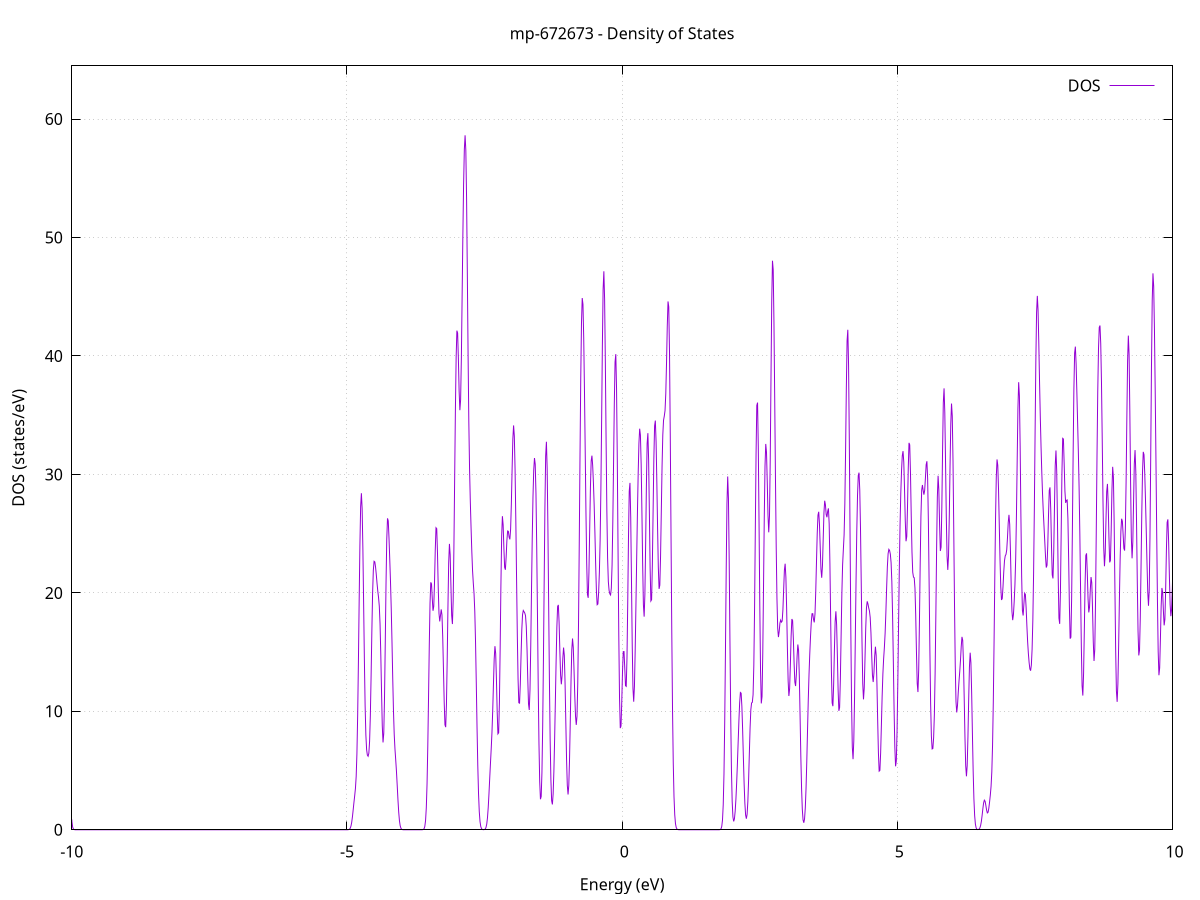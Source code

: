 set title 'mp-672673 - Density of States'
set xlabel 'Energy (eV)'
set ylabel 'DOS (states/eV)'
set grid
set xrange [-10:10]
set yrange [0:64.493]
set xzeroaxis lt -1
set terminal png size 800,600
set output 'mp-672673_dos_gnuplot.png'
plot '-' using 1:2 with lines title 'DOS'
-15.135400 0.000000
-15.121800 0.000000
-15.108200 0.000000
-15.094700 0.000000
-15.081100 0.000000
-15.067600 0.000000
-15.054000 0.000000
-15.040500 0.000000
-15.026900 0.000000
-15.013400 0.000000
-14.999800 0.000000
-14.986200 0.000000
-14.972700 0.000000
-14.959100 0.000000
-14.945600 0.000000
-14.932000 0.000000
-14.918500 0.000000
-14.904900 0.000000
-14.891300 0.000000
-14.877800 0.000000
-14.864200 0.000000
-14.850700 0.000000
-14.837100 0.000000
-14.823600 0.000000
-14.810000 0.000000
-14.796500 0.000000
-14.782900 0.000000
-14.769300 0.000000
-14.755800 0.000000
-14.742200 0.000000
-14.728700 0.000000
-14.715100 0.000000
-14.701600 0.000000
-14.688000 0.000000
-14.674500 0.000000
-14.660900 0.000000
-14.647300 0.000000
-14.633800 0.000000
-14.620200 0.000000
-14.606700 0.000000
-14.593100 0.000000
-14.579600 0.000000
-14.566000 0.000000
-14.552500 0.000000
-14.538900 0.000000
-14.525300 0.000000
-14.511800 0.000000
-14.498200 0.000000
-14.484700 0.000000
-14.471100 0.000000
-14.457600 0.000000
-14.444000 0.000000
-14.430400 0.000000
-14.416900 0.000000
-14.403300 0.000000
-14.389800 0.000000
-14.376200 0.000000
-14.362700 0.000000
-14.349100 0.000000
-14.335600 0.000000
-14.322000 0.000000
-14.308400 0.000000
-14.294900 0.000000
-14.281300 0.000000
-14.267800 0.000000
-14.254200 0.000000
-14.240700 0.000000
-14.227100 0.000000
-14.213600 0.000000
-14.200000 0.000000
-14.186400 0.000000
-14.172900 0.000000
-14.159300 0.000000
-14.145800 0.000000
-14.132200 0.000000
-14.118700 0.000000
-14.105100 0.000000
-14.091500 0.000000
-14.078000 0.000000
-14.064400 0.000200
-14.050900 0.001300
-14.037300 0.007000
-14.023800 0.031900
-14.010200 0.126300
-13.996700 0.435800
-13.983100 1.312400
-13.969500 3.454000
-13.956000 7.958600
-13.942400 16.098600
-13.928900 28.695500
-13.915300 45.319300
-13.901800 63.904900
-13.888200 81.277900
-13.874700 94.356900
-13.861100 101.138100
-13.847500 100.847900
-13.834000 93.614100
-13.820400 80.401500
-13.806900 63.284200
-13.793300 45.409100
-13.779800 30.328000
-13.766200 21.213400
-13.752600 20.576000
-13.739100 30.232400
-13.725500 50.592300
-13.712000 78.999500
-13.698400 108.545100
-13.684900 129.538700
-13.671300 134.033100
-13.657800 120.643400
-13.644200 95.878200
-13.630600 70.968500
-13.617100 56.879100
-13.603500 60.878800
-13.590000 85.640100
-13.576400 129.605500
-13.562900 187.327100
-13.549300 249.621800
-13.535800 304.189300
-13.522200 337.630300
-13.508600 339.448200
-13.495100 306.942300
-13.481500 247.776100
-13.468000 177.357900
-13.454400 111.947200
-13.440900 62.039400
-13.427300 30.088400
-13.413700 12.739600
-13.400200 4.700600
-13.386600 1.509400
-13.373100 0.421400
-13.359500 0.102200
-13.346000 0.021500
-13.332400 0.003900
-13.318900 0.000600
-13.305300 0.000100
-13.291700 0.000000
-13.278200 0.000000
-13.264600 0.000000
-13.251100 0.000000
-13.237500 0.000000
-13.224000 0.000000
-13.210400 0.000000
-13.196900 0.000000
-13.183300 0.000000
-13.169700 0.000000
-13.156200 0.000000
-13.142600 0.000000
-13.129100 0.000000
-13.115500 0.000000
-13.102000 0.000000
-13.088400 0.000000
-13.074900 0.000000
-13.061300 0.000000
-13.047700 0.000200
-13.034200 0.001000
-13.020600 0.005000
-13.007100 0.022600
-12.993500 0.087800
-12.980000 0.297300
-12.966400 0.878700
-12.952800 2.274700
-12.939300 5.182600
-12.925700 10.458100
-12.912200 18.839400
-12.898600 30.586600
-12.885100 45.241300
-12.871500 61.666900
-12.858000 78.353500
-12.844400 93.887300
-12.830800 107.599600
-12.817300 120.485300
-12.803700 136.081300
-12.790200 160.218300
-12.776600 198.481400
-12.763100 251.895900
-12.749500 313.805900
-12.736000 371.222900
-12.722400 410.667600
-12.708800 424.453700
-12.695300 412.805500
-12.681700 381.015800
-12.668200 335.112100
-12.654600 279.909600
-12.641100 219.978000
-12.627500 161.024200
-12.613900 109.501700
-12.600400 70.693200
-12.586800 46.953100
-12.573300 37.193800
-12.559700 37.536400
-12.546200 42.662100
-12.532600 47.550700
-12.519100 49.120200
-12.505500 46.919900
-12.491900 42.360300
-12.478400 37.077600
-12.464800 31.768100
-12.451300 26.261700
-12.437700 20.357700
-12.424200 14.397500
-12.410600 9.112700
-12.397100 5.104000
-12.383500 2.515000
-12.369900 1.087100
-12.356400 0.411800
-12.342800 0.136600
-12.329300 0.039700
-12.315700 0.010100
-12.302200 0.002200
-12.288600 0.000400
-12.275000 0.000100
-12.261500 0.000000
-12.247900 0.000000
-12.234400 0.000000
-12.220800 0.000000
-12.207300 0.000000
-12.193700 0.000000
-12.180200 0.000000
-12.166600 0.000000
-12.153000 0.000000
-12.139500 0.000000
-12.125900 0.000000
-12.112400 0.000000
-12.098800 0.000000
-12.085300 0.000000
-12.071700 0.000000
-12.058200 0.000000
-12.044600 0.000000
-12.031000 0.000000
-12.017500 0.000000
-12.003900 0.000000
-11.990400 0.000000
-11.976800 0.000000
-11.963300 0.000000
-11.949700 0.000000
-11.936100 0.000000
-11.922600 0.000000
-11.909000 0.000000
-11.895500 0.000000
-11.881900 0.000000
-11.868400 0.000000
-11.854800 0.000000
-11.841300 0.000000
-11.827700 0.000000
-11.814100 0.000000
-11.800600 0.000000
-11.787000 0.000000
-11.773500 0.000000
-11.759900 0.000000
-11.746400 0.000000
-11.732800 0.000000
-11.719300 0.000000
-11.705700 0.000000
-11.692100 0.000000
-11.678600 0.000000
-11.665000 0.000000
-11.651500 0.000000
-11.637900 0.000000
-11.624400 0.000000
-11.610800 0.000000
-11.597200 0.000000
-11.583700 0.000000
-11.570100 0.000000
-11.556600 0.000000
-11.543000 0.000000
-11.529500 0.000000
-11.515900 0.000000
-11.502400 0.000000
-11.488800 0.000000
-11.475200 0.000000
-11.461700 0.000000
-11.448100 0.000000
-11.434600 0.000000
-11.421000 0.000000
-11.407500 0.000000
-11.393900 0.000000
-11.380400 0.000000
-11.366800 0.000000
-11.353200 0.000000
-11.339700 0.000000
-11.326100 0.000000
-11.312600 0.000000
-11.299000 0.000000
-11.285500 0.000000
-11.271900 0.000000
-11.258400 0.000000
-11.244800 0.000000
-11.231200 0.000000
-11.217700 0.000000
-11.204100 0.000000
-11.190600 0.000000
-11.177000 0.000000
-11.163500 0.000000
-11.149900 0.000000
-11.136300 0.000000
-11.122800 0.000000
-11.109200 0.000000
-11.095700 0.000000
-11.082100 0.000000
-11.068600 0.000000
-11.055000 0.000000
-11.041500 0.000000
-11.027900 0.000000
-11.014300 0.000000
-11.000800 0.000000
-10.987200 0.000000
-10.973700 0.000000
-10.960100 0.000100
-10.946600 0.000400
-10.933000 0.001800
-10.919500 0.008100
-10.905900 0.031900
-10.892300 0.109600
-10.878800 0.332300
-10.865200 0.891500
-10.851700 2.125800
-10.838100 4.522700
-10.824600 8.614500
-10.811000 14.728600
-10.797400 22.646500
-10.783900 31.372000
-10.770300 39.278900
-10.756800 44.750400
-10.743200 47.020400
-10.729700 46.625700
-10.716100 45.071900
-10.702600 43.955600
-10.689000 44.213600
-10.675400 45.941600
-10.661900 48.662000
-10.648300 51.657200
-10.634800 54.132500
-10.621200 55.228500
-10.607700 54.053300
-10.594100 49.915800
-10.580600 42.750900
-10.567000 33.421800
-10.553400 23.534500
-10.539900 14.772800
-10.526300 8.202300
-10.512800 4.005400
-10.499200 1.713200
-10.485700 0.639800
-10.472100 0.208200
-10.458500 0.058900
-10.445000 0.014500
-10.431400 0.003200
-10.417900 0.001400
-10.404300 0.004200
-10.390800 0.018700
-10.377200 0.073600
-10.363700 0.252000
-10.350100 0.750800
-10.336500 1.949500
-10.323000 4.424500
-10.309400 8.811800
-10.295900 15.481600
-10.282300 24.164700
-10.268800 33.817500
-10.255200 42.918600
-10.241700 50.063500
-10.228100 54.479200
-10.214500 56.200800
-10.201000 55.954300
-10.187400 54.910700
-10.173900 54.331700
-10.160300 55.062800
-10.146800 57.002200
-10.133200 58.907100
-10.119600 58.835800
-10.106100 55.135100
-10.092500 47.418800
-10.079000 36.877300
-10.065400 25.682700
-10.051900 15.915400
-10.038300 8.737600
-10.024800 4.236500
-10.011200 1.809700
-9.997600 0.679800
-9.984100 0.224100
-9.970500 0.064800
-9.957000 0.016400
-9.943400 0.003600
-9.929900 0.000700
-9.916300 0.000100
-9.902800 0.000000
-9.889200 0.000000
-9.875600 0.000000
-9.862100 0.000000
-9.848500 0.000000
-9.835000 0.000000
-9.821400 0.000000
-9.807900 0.000000
-9.794300 0.000000
-9.780800 0.000000
-9.767200 0.000000
-9.753600 0.000000
-9.740100 0.000000
-9.726500 0.000000
-9.713000 0.000000
-9.699400 0.000000
-9.685900 0.000000
-9.672300 0.000000
-9.658700 0.000000
-9.645200 0.000000
-9.631600 0.000000
-9.618100 0.000000
-9.604500 0.000000
-9.591000 0.000000
-9.577400 0.000000
-9.563900 0.000000
-9.550300 0.000000
-9.536700 0.000000
-9.523200 0.000000
-9.509600 0.000000
-9.496100 0.000000
-9.482500 0.000000
-9.469000 0.000000
-9.455400 0.000000
-9.441900 0.000000
-9.428300 0.000000
-9.414700 0.000000
-9.401200 0.000000
-9.387600 0.000000
-9.374100 0.000000
-9.360500 0.000000
-9.347000 0.000000
-9.333400 0.000000
-9.319800 0.000000
-9.306300 0.000000
-9.292700 0.000000
-9.279200 0.000000
-9.265600 0.000000
-9.252100 0.000000
-9.238500 0.000000
-9.225000 0.000000
-9.211400 0.000000
-9.197800 0.000000
-9.184300 0.000000
-9.170700 0.000000
-9.157200 0.000000
-9.143600 0.000000
-9.130100 0.000000
-9.116500 0.000000
-9.103000 0.000000
-9.089400 0.000000
-9.075800 0.000000
-9.062300 0.000000
-9.048700 0.000000
-9.035200 0.000000
-9.021600 0.000000
-9.008100 0.000000
-8.994500 0.000000
-8.980900 0.000000
-8.967400 0.000000
-8.953800 0.000000
-8.940300 0.000000
-8.926700 0.000000
-8.913200 0.000000
-8.899600 0.000000
-8.886100 0.000000
-8.872500 0.000000
-8.858900 0.000000
-8.845400 0.000000
-8.831800 0.000000
-8.818300 0.000000
-8.804700 0.000000
-8.791200 0.000000
-8.777600 0.000000
-8.764100 0.000000
-8.750500 0.000000
-8.736900 0.000000
-8.723400 0.000000
-8.709800 0.000000
-8.696300 0.000000
-8.682700 0.000000
-8.669200 0.000000
-8.655600 0.000000
-8.642000 0.000000
-8.628500 0.000000
-8.614900 0.000000
-8.601400 0.000000
-8.587800 0.000000
-8.574300 0.000000
-8.560700 0.000000
-8.547200 0.000000
-8.533600 0.000000
-8.520000 0.000000
-8.506500 0.000000
-8.492900 0.000000
-8.479400 0.000000
-8.465800 0.000000
-8.452300 0.000000
-8.438700 0.000000
-8.425200 0.000000
-8.411600 0.000000
-8.398000 0.000000
-8.384500 0.000000
-8.370900 0.000000
-8.357400 0.000000
-8.343800 0.000000
-8.330300 0.000000
-8.316700 0.000000
-8.303100 0.000000
-8.289600 0.000000
-8.276000 0.000000
-8.262500 0.000000
-8.248900 0.000000
-8.235400 0.000000
-8.221800 0.000000
-8.208300 0.000000
-8.194700 0.000000
-8.181100 0.000000
-8.167600 0.000000
-8.154000 0.000000
-8.140500 0.000000
-8.126900 0.000000
-8.113400 0.000000
-8.099800 0.000000
-8.086300 0.000000
-8.072700 0.000000
-8.059100 0.000000
-8.045600 0.000000
-8.032000 0.000000
-8.018500 0.000000
-8.004900 0.000000
-7.991400 0.000000
-7.977800 0.000000
-7.964300 0.000000
-7.950700 0.000000
-7.937100 0.000000
-7.923600 0.000000
-7.910000 0.000000
-7.896500 0.000000
-7.882900 0.000000
-7.869400 0.000000
-7.855800 0.000000
-7.842200 0.000000
-7.828700 0.000000
-7.815100 0.000000
-7.801600 0.000000
-7.788000 0.000000
-7.774500 0.000000
-7.760900 0.000000
-7.747400 0.000000
-7.733800 0.000000
-7.720200 0.000000
-7.706700 0.000000
-7.693100 0.000000
-7.679600 0.000000
-7.666000 0.000000
-7.652500 0.000000
-7.638900 0.000000
-7.625400 0.000000
-7.611800 0.000000
-7.598200 0.000000
-7.584700 0.000000
-7.571100 0.000000
-7.557600 0.000000
-7.544000 0.000000
-7.530500 0.000000
-7.516900 0.000000
-7.503300 0.000000
-7.489800 0.000000
-7.476200 0.000000
-7.462700 0.000000
-7.449100 0.000000
-7.435600 0.000000
-7.422000 0.000000
-7.408500 0.000000
-7.394900 0.000000
-7.381300 0.000000
-7.367800 0.000000
-7.354200 0.000000
-7.340700 0.000000
-7.327100 0.000000
-7.313600 0.000000
-7.300000 0.000000
-7.286500 0.000000
-7.272900 0.000000
-7.259300 0.000000
-7.245800 0.000000
-7.232200 0.000000
-7.218700 0.000000
-7.205100 0.000000
-7.191600 0.000000
-7.178000 0.000000
-7.164400 0.000000
-7.150900 0.000000
-7.137300 0.000000
-7.123800 0.000000
-7.110200 0.000000
-7.096700 0.000000
-7.083100 0.000000
-7.069600 0.000000
-7.056000 0.000000
-7.042400 0.000000
-7.028900 0.000000
-7.015300 0.000000
-7.001800 0.000000
-6.988200 0.000000
-6.974700 0.000000
-6.961100 0.000000
-6.947600 0.000000
-6.934000 0.000000
-6.920400 0.000000
-6.906900 0.000000
-6.893300 0.000000
-6.879800 0.000000
-6.866200 0.000000
-6.852700 0.000000
-6.839100 0.000000
-6.825500 0.000000
-6.812000 0.000000
-6.798400 0.000000
-6.784900 0.000000
-6.771300 0.000000
-6.757800 0.000000
-6.744200 0.000000
-6.730700 0.000000
-6.717100 0.000000
-6.703500 0.000000
-6.690000 0.000000
-6.676400 0.000000
-6.662900 0.000000
-6.649300 0.000000
-6.635800 0.000000
-6.622200 0.000000
-6.608700 0.000000
-6.595100 0.000000
-6.581500 0.000000
-6.568000 0.000000
-6.554400 0.000000
-6.540900 0.000000
-6.527300 0.000000
-6.513800 0.000000
-6.500200 0.000000
-6.486700 0.000000
-6.473100 0.000000
-6.459500 0.000000
-6.446000 0.000000
-6.432400 0.000000
-6.418900 0.000000
-6.405300 0.000000
-6.391800 0.000000
-6.378200 0.000000
-6.364600 0.000000
-6.351100 0.000000
-6.337500 0.000000
-6.324000 0.000000
-6.310400 0.000000
-6.296900 0.000000
-6.283300 0.000000
-6.269800 0.000000
-6.256200 0.000000
-6.242600 0.000000
-6.229100 0.000000
-6.215500 0.000000
-6.202000 0.000000
-6.188400 0.000000
-6.174900 0.000000
-6.161300 0.000000
-6.147800 0.000000
-6.134200 0.000000
-6.120600 0.000000
-6.107100 0.000000
-6.093500 0.000000
-6.080000 0.000000
-6.066400 0.000000
-6.052900 0.000000
-6.039300 0.000000
-6.025700 0.000000
-6.012200 0.000000
-5.998600 0.000000
-5.985100 0.000000
-5.971500 0.000000
-5.958000 0.000000
-5.944400 0.000000
-5.930900 0.000000
-5.917300 0.000000
-5.903700 0.000000
-5.890200 0.000000
-5.876600 0.000000
-5.863100 0.000000
-5.849500 0.000000
-5.836000 0.000000
-5.822400 0.000000
-5.808900 0.000000
-5.795300 0.000000
-5.781700 0.000000
-5.768200 0.000000
-5.754600 0.000000
-5.741100 0.000000
-5.727500 0.000000
-5.714000 0.000000
-5.700400 0.000000
-5.686800 0.000000
-5.673300 0.000000
-5.659700 0.000000
-5.646200 0.000000
-5.632600 0.000000
-5.619100 0.000000
-5.605500 0.000000
-5.592000 0.000000
-5.578400 0.000000
-5.564800 0.000000
-5.551300 0.000000
-5.537700 0.000000
-5.524200 0.000000
-5.510600 0.000000
-5.497100 0.000000
-5.483500 0.000000
-5.470000 0.000000
-5.456400 0.000000
-5.442800 0.000000
-5.429300 0.000000
-5.415700 0.000000
-5.402200 0.000000
-5.388600 0.000000
-5.375100 0.000000
-5.361500 0.000000
-5.347900 0.000000
-5.334400 0.000000
-5.320800 0.000000
-5.307300 0.000000
-5.293700 0.000000
-5.280200 0.000000
-5.266600 0.000000
-5.253100 0.000000
-5.239500 0.000000
-5.225900 0.000000
-5.212400 0.000000
-5.198800 0.000000
-5.185300 0.000000
-5.171700 0.000000
-5.158200 0.000000
-5.144600 0.000000
-5.131100 0.000000
-5.117500 0.000000
-5.103900 0.000000
-5.090400 0.000000
-5.076800 0.000000
-5.063300 0.000000
-5.049700 0.000000
-5.036200 0.000000
-5.022600 0.000000
-5.009000 0.000200
-4.995500 0.001000
-4.981900 0.004200
-4.968400 0.015200
-4.954800 0.047700
-4.941300 0.129600
-4.927700 0.304800
-4.914200 0.620500
-4.900600 1.096000
-4.887000 1.688600
-4.873500 2.300900
-4.859900 2.864600
-4.846400 3.478100
-4.832800 4.490600
-4.819300 6.413700
-4.805700 9.641700
-4.792200 14.129000
-4.778600 19.254900
-4.765000 23.995700
-4.751500 27.295300
-4.737900 28.411000
-4.724400 27.108400
-4.710800 23.723400
-4.697300 19.101400
-4.683700 14.360800
-4.670200 10.495700
-4.656600 8.002400
-4.643000 6.767200
-4.629500 6.307000
-4.615900 6.207900
-4.602400 6.464900
-4.588800 7.471000
-4.575300 9.641300
-4.561700 12.937300
-4.548100 16.686500
-4.534600 19.906800
-4.521000 21.911600
-4.507500 22.670000
-4.493900 22.614300
-4.480400 22.167800
-4.466800 21.521900
-4.453300 20.788400
-4.439700 20.135000
-4.426100 19.606200
-4.412600 18.875900
-4.399000 17.381500
-4.385500 14.837200
-4.371900 11.640100
-4.358400 8.782200
-4.344800 7.374400
-4.331300 8.154200
-4.317700 11.192400
-4.304100 15.809100
-4.290600 20.724800
-4.277000 24.520600
-4.263500 26.292300
-4.249900 26.077400
-4.236400 24.660600
-4.222800 22.866800
-4.209200 20.963000
-4.195700 18.705100
-4.182100 15.893700
-4.168600 12.801900
-4.155000 10.040200
-4.141500 8.059400
-4.127900 6.821400
-4.114400 5.915300
-4.100800 4.936700
-4.087200 3.762800
-4.073700 2.542600
-4.060100 1.501700
-4.046600 0.770400
-4.033000 0.342400
-4.019500 0.131700
-4.005900 0.043800
-3.992400 0.012600
-3.978800 0.003100
-3.965200 0.000700
-3.951700 0.000100
-3.938100 0.000000
-3.924600 0.000000
-3.911000 0.000000
-3.897500 0.000000
-3.883900 0.000000
-3.870300 0.000000
-3.856800 0.000000
-3.843200 0.000000
-3.829700 0.000000
-3.816100 0.000000
-3.802600 0.000000
-3.789000 0.000000
-3.775500 0.000000
-3.761900 0.000000
-3.748300 0.000000
-3.734800 0.000000
-3.721200 0.000000
-3.707700 0.000000
-3.694100 0.000000
-3.680600 0.000000
-3.667000 0.000000
-3.653500 0.000200
-3.639900 0.001100
-3.626300 0.005600
-3.612800 0.023700
-3.599200 0.087400
-3.585700 0.279200
-3.572100 0.772900
-3.558600 1.857100
-3.545000 3.878500
-3.531400 7.053100
-3.517900 11.197800
-3.504300 15.580300
-3.490800 19.112700
-3.477200 20.889700
-3.463700 20.758700
-3.450100 19.507600
-3.436600 18.489100
-3.423000 18.860200
-3.409400 20.860300
-3.395900 23.586500
-3.382300 25.498800
-3.368800 25.419300
-3.355200 23.347200
-3.341700 20.460100
-3.328100 18.271500
-3.314600 17.593600
-3.301000 18.078000
-3.287400 18.607700
-3.273900 18.135800
-3.260300 16.313900
-3.246800 13.565100
-3.233200 10.762500
-3.219700 8.865300
-3.206100 8.664800
-3.192600 10.554200
-3.179000 14.271100
-3.165400 18.775000
-3.151900 22.517600
-3.138300 24.137200
-3.124800 23.224900
-3.111200 20.639100
-3.097700 18.110500
-3.084100 17.368400
-3.070500 19.326700
-3.057000 23.770900
-3.043400 29.609700
-3.029900 35.410800
-3.016300 39.878900
-3.002800 42.140200
-2.989200 41.932200
-2.975700 39.781700
-2.962100 37.028200
-2.948500 35.422900
-2.935000 36.297100
-2.921400 39.804600
-2.907900 44.902100
-2.894300 50.135200
-2.880800 54.481100
-2.867200 57.459200
-2.853700 58.629600
-2.840100 57.346100
-2.826500 53.253900
-2.813000 46.990800
-2.799400 40.164600
-2.785900 34.420000
-2.772300 30.423800
-2.758800 27.721100
-2.745200 25.515100
-2.731600 23.493500
-2.718100 21.881100
-2.704500 20.825500
-2.691000 19.921700
-2.677400 18.419600
-2.663900 15.844600
-2.650300 12.376300
-2.636800 8.680100
-2.623200 5.448200
-2.609600 3.060900
-2.596100 1.540300
-2.582500 0.694000
-2.569000 0.279300
-2.555400 0.100100
-2.541900 0.032000
-2.528300 0.010100
-2.514800 0.007600
-2.501200 0.021000
-2.487600 0.067800
-2.474100 0.192700
-2.460500 0.474400
-2.447000 1.012300
-2.433400 1.876300
-2.419900 3.037100
-2.406300 4.343300
-2.392700 5.615400
-2.379200 6.826900
-2.365600 8.197000
-2.352100 10.019400
-2.338500 12.281200
-2.325000 14.412800
-2.311400 15.498700
-2.297900 14.884900
-2.284300 12.720200
-2.270700 9.996900
-2.257200 8.097400
-2.243600 8.189300
-2.230100 10.756200
-2.216500 15.343700
-2.203000 20.595400
-2.189400 24.739700
-2.175900 26.474400
-2.162300 25.743800
-2.148700 23.759700
-2.135200 22.162500
-2.121600 21.952600
-2.108100 22.998900
-2.094500 24.391200
-2.081000 25.225500
-2.067400 25.199000
-2.053800 24.702800
-2.040300 24.519500
-2.026700 25.372200
-2.013200 27.496600
-1.999600 30.396000
-1.986100 32.986400
-1.972500 34.136900
-1.959000 33.238000
-1.945400 30.373800
-1.931800 26.098300
-1.918300 21.166000
-1.904700 16.420900
-1.891200 12.717100
-1.877600 10.726300
-1.864100 10.691700
-1.850500 12.286800
-1.837000 14.684500
-1.823400 16.877200
-1.809800 18.165900
-1.796300 18.512800
-1.782700 18.409600
-1.769200 18.297300
-1.755600 18.070000
-1.742100 17.181700
-1.728500 15.277300
-1.714900 12.735500
-1.701400 10.622700
-1.687800 10.113900
-1.674300 11.829600
-1.660700 15.504600
-1.647200 20.152300
-1.633600 24.609600
-1.620100 28.098500
-1.606500 30.375400
-1.592900 31.384900
-1.579400 30.861100
-1.565800 28.394900
-1.552300 23.935100
-1.538700 18.154000
-1.525200 12.246400
-1.511600 7.344300
-1.498100 4.076600
-1.484500 2.579300
-1.470900 2.811300
-1.457400 4.820100
-1.443800 8.711400
-1.430300 14.337100
-1.416700 20.963200
-1.403200 27.234000
-1.389600 31.562900
-1.376100 32.757600
-1.362500 30.513700
-1.348900 25.513500
-1.335400 19.112200
-1.321800 12.792500
-1.308300 7.661900
-1.294700 4.220800
-1.281200 2.460200
-1.267600 2.139200
-1.254000 3.016300
-1.240500 4.910200
-1.226900 7.628300
-1.213400 10.879200
-1.199800 14.228500
-1.186300 17.100100
-1.172700 18.848800
-1.159200 18.984100
-1.145600 17.512700
-1.132000 15.142900
-1.118500 13.058800
-1.104900 12.280800
-1.091400 13.015000
-1.077800 14.480300
-1.064300 15.382100
-1.050700 14.724900
-1.037200 12.391700
-1.023600 9.112400
-1.010000 5.947000
-0.996500 3.752000
-0.982900 2.979100
-0.969400 3.756400
-0.955800 5.970500
-0.942300 9.195100
-0.928700 12.611700
-0.915100 15.188700
-0.901600 16.149200
-0.888000 15.394100
-0.874500 13.504100
-0.860900 11.333300
-0.847400 9.606100
-0.833800 8.854400
-0.820300 9.585500
-0.806700 12.308600
-0.793100 17.244200
-0.779600 23.964600
-0.766000 31.357300
-0.752500 38.012900
-0.738900 42.744700
-0.725400 44.893200
-0.711800 44.362500
-0.698300 41.535100
-0.684700 37.124000
-0.671100 31.957500
-0.657600 26.824400
-0.644000 22.509300
-0.630500 19.861900
-0.616900 19.580600
-0.603400 21.713000
-0.589800 25.343100
-0.576200 28.922700
-0.562700 31.132900
-0.549100 31.587200
-0.535600 30.764300
-0.522000 29.303700
-0.508500 27.431600
-0.494900 25.084900
-0.481400 22.453700
-0.467800 20.192700
-0.454200 18.998700
-0.440700 19.061100
-0.427100 20.063000
-0.413600 21.758600
-0.400000 24.442400
-0.386500 28.688600
-0.372900 34.520100
-0.359400 40.819500
-0.345800 45.624200
-0.332200 47.153700
-0.318700 44.801400
-0.305100 39.423800
-0.291600 32.845000
-0.278000 26.965400
-0.264500 22.964000
-0.250900 20.947800
-0.237300 20.205400
-0.223800 19.914900
-0.210200 19.822700
-0.196700 20.388900
-0.183100 22.331800
-0.169600 25.984200
-0.156000 30.912800
-0.142500 35.942100
-0.128900 39.496700
-0.115300 40.155400
-0.101800 37.259000
-0.088200 31.284200
-0.074700 23.717200
-0.061100 16.463200
-0.047600 11.136000
-0.034000 8.585400
-0.020500 8.761400
-0.006900 10.814100
0.006700 13.372100
0.020200 15.042000
0.033800 15.046000
0.047300 13.668200
0.060900 12.163700
0.074400 12.108700
0.088000 14.522700
0.101600 19.203500
0.115100 24.629200
0.128700 28.583100
0.142200 29.285000
0.155800 26.385700
0.169300 21.149100
0.182900 15.707300
0.196400 11.956200
0.210000 10.814300
0.223600 12.147900
0.237100 15.178000
0.250700 19.008000
0.264200 22.985100
0.277800 26.758700
0.291300 30.089600
0.304900 32.626200
0.318400 33.862200
0.332000 33.320000
0.345600 30.842000
0.359100 26.846900
0.372700 22.406900
0.386200 19.009500
0.399800 17.992600
0.413300 19.893400
0.426900 24.091900
0.440400 28.983500
0.454000 32.612000
0.467600 33.483500
0.481100 31.227800
0.494700 26.815400
0.508200 22.171900
0.521800 19.312800
0.535300 19.423200
0.548900 22.376900
0.562500 26.915400
0.576000 31.310400
0.589600 34.098100
0.603100 34.546800
0.616700 32.744000
0.630200 29.394200
0.643800 25.511300
0.657300 22.170500
0.670900 20.337200
0.684500 20.647100
0.698000 23.094500
0.711600 26.869600
0.725100 30.657000
0.738700 33.333500
0.752200 34.574100
0.765800 34.927800
0.779300 35.392200
0.792900 36.821100
0.806500 39.424900
0.820000 42.506400
0.833600 44.605800
0.847100 44.142500
0.860700 40.279400
0.874200 33.436400
0.887800 25.078300
0.901400 16.952600
0.914900 10.330100
0.928500 5.682600
0.942000 2.826400
0.955600 1.271600
0.969100 0.516800
0.982700 0.189000
0.996200 0.061900
1.009800 0.018000
1.023400 0.004600
1.036900 0.001100
1.050500 0.000200
1.064000 0.000000
1.077600 0.000000
1.091100 0.000000
1.104700 0.000000
1.118200 0.000000
1.131800 0.000000
1.145400 0.000000
1.158900 0.000000
1.172500 0.000000
1.186000 0.000000
1.199600 0.000000
1.213100 0.000000
1.226700 0.000000
1.240300 0.000000
1.253800 0.000000
1.267400 0.000000
1.280900 0.000000
1.294500 0.000000
1.308000 0.000000
1.321600 0.000000
1.335100 0.000000
1.348700 0.000000
1.362300 0.000000
1.375800 0.000000
1.389400 0.000000
1.402900 0.000000
1.416500 0.000000
1.430000 0.000000
1.443600 0.000000
1.457100 0.000000
1.470700 0.000000
1.484300 0.000000
1.497800 0.000000
1.511400 0.000000
1.524900 0.000000
1.538500 0.000000
1.552000 0.000000
1.565600 0.000000
1.579200 0.000000
1.592700 0.000000
1.606300 0.000000
1.619800 0.000000
1.633400 0.000000
1.646900 0.000000
1.660500 0.000000
1.674000 0.000000
1.687600 0.000000
1.701200 0.000000
1.714700 0.000000
1.728300 0.000000
1.741800 0.000100
1.755400 0.000800
1.768900 0.004300
1.782500 0.020000
1.796000 0.079600
1.809600 0.274200
1.823200 0.817500
1.836700 2.108700
1.850300 4.706900
1.863800 9.092300
1.877400 15.199300
1.890900 21.988700
1.904500 27.529800
1.918000 29.829000
1.931600 27.971000
1.945200 22.699300
1.958700 15.943100
1.972300 9.694900
1.985800 5.116400
1.999400 2.381700
2.012900 1.081300
2.026500 0.708400
2.040100 0.921000
2.053600 1.564600
2.067200 2.584600
2.080700 3.942800
2.094300 5.576700
2.107800 7.381600
2.121400 9.182000
2.134900 10.702700
2.148500 11.591100
2.162100 11.532200
2.175600 10.417600
2.189200 8.454200
2.202700 6.110400
2.216300 3.913800
2.229800 2.242000
2.243400 1.247000
2.256900 0.936000
2.270500 1.304800
2.284100 2.389600
2.297600 4.175300
2.311200 6.425700
2.324700 8.616400
2.338300 10.134100
2.351800 10.704800
2.365400 10.760300
2.379000 11.400500
2.392500 13.853900
2.406100 18.690000
2.419600 25.249900
2.433200 31.704300
2.446700 35.822800
2.460300 36.064600
2.473800 32.334500
2.487400 25.957900
2.501000 18.999700
2.514500 13.444500
2.528100 10.668200
2.541600 11.241900
2.555200 14.881600
2.568700 20.471700
2.582300 26.314500
2.595800 30.702100
2.609400 32.574900
2.623000 31.862800
2.636500 29.388000
2.650100 26.571200
2.663600 25.113600
2.677200 26.496800
2.690700 31.199100
2.704300 38.063900
2.717900 44.554400
2.731400 48.042500
2.745000 47.270600
2.758500 42.837900
2.772100 36.450400
2.785600 29.788400
2.799200 23.949700
2.812700 19.568800
2.826300 17.014000
2.839900 16.267500
2.853400 16.735200
2.867000 17.451100
2.880500 17.701100
2.894100 17.532000
2.907600 17.620900
2.921200 18.575500
2.934700 20.292900
2.948300 21.931100
2.961900 22.461200
2.975400 21.307500
2.989000 18.656000
3.002500 15.356800
3.016100 12.569800
3.029600 11.294300
3.043200 11.916400
3.056800 13.974400
3.070300 16.340100
3.083900 17.792900
3.097400 17.661300
3.111000 16.127000
3.124500 14.046600
3.138100 12.470900
3.151600 12.134900
3.165200 13.094500
3.178800 14.645500
3.192300 15.643400
3.205900 15.138700
3.219400 12.932800
3.233000 9.641000
3.246500 6.241400
3.260100 3.507100
3.273600 1.731800
3.287200 0.827600
3.300800 0.593200
3.314300 0.923200
3.327900 1.859800
3.341400 3.490700
3.355000 5.773200
3.368500 8.419700
3.382100 10.986200
3.395700 13.139100
3.409200 14.854200
3.422800 16.302100
3.436300 17.514200
3.449900 18.240800
3.463400 18.248700
3.477000 17.762600
3.490500 17.510200
3.504100 18.229600
3.517700 20.101500
3.531200 22.634300
3.544800 25.023300
3.558300 26.565900
3.571900 26.846600
3.585400 25.807300
3.599000 23.874700
3.612500 21.995300
3.626100 21.277200
3.639700 22.288100
3.653200 24.548500
3.666800 26.768200
3.680300 27.780100
3.693900 27.430800
3.707400 26.618100
3.721000 26.387200
3.734500 26.884900
3.748100 27.133200
3.761700 25.832500
3.775200 22.471100
3.788800 17.802200
3.802300 13.390600
3.815900 10.707600
3.829400 10.435500
3.843000 12.269600
3.856600 15.123500
3.870100 17.575600
3.883700 18.442500
3.897200 17.298300
3.910800 14.673200
3.924300 11.797900
3.937900 10.041100
3.951400 10.319700
3.965000 12.702800
3.978600 16.352100
3.992100 19.920700
4.005700 22.352700
4.019200 23.638300
4.032800 24.886900
4.046300 27.491400
4.059900 31.941000
4.073400 37.221700
4.087000 41.286000
4.100600 42.212000
4.114100 39.207900
4.127700 32.891100
4.141200 24.863800
4.154800 16.983400
4.168300 10.741600
4.181900 6.983900
4.195500 5.958900
4.209000 7.493100
4.222600 11.081400
4.236100 15.894700
4.249700 20.897500
4.263200 25.170400
4.276800 28.213400
4.290300 29.903800
4.303900 30.150100
4.317500 28.697400
4.331000 25.409000
4.344600 20.754700
4.358100 15.923400
4.371700 12.350600
4.385200 11.011300
4.398800 11.967200
4.412300 14.389000
4.425900 17.001600
4.439500 18.742200
4.453000 19.286300
4.466600 19.067300
4.480100 18.729400
4.493700 18.473800
4.507200 17.922400
4.520800 16.633800
4.534400 14.742500
4.547900 13.054900
4.561500 12.472500
4.575000 13.237400
4.588600 14.643400
4.602100 15.457600
4.615700 14.734300
4.629200 12.410400
4.642800 9.284900
4.656400 6.496900
4.669900 4.950200
4.683500 5.013800
4.697000 6.507300
4.710600 8.840700
4.724100 11.257100
4.737700 13.164300
4.751200 14.426200
4.764800 15.393500
4.778400 16.602400
4.791900 18.336500
4.805500 20.386100
4.819000 22.200600
4.832600 23.314200
4.846100 23.676000
4.859700 23.580900
4.873300 23.262400
4.886800 22.550100
4.900400 20.953500
4.913900 18.123200
4.927500 14.277500
4.941000 10.219700
4.954600 6.971900
4.968100 5.359700
4.981700 5.805700
4.995300 8.299300
5.008800 12.398200
5.022400 17.273700
5.035900 21.947500
5.049500 25.709000
5.063000 28.408200
5.076600 30.304800
5.090100 31.573200
5.103700 31.966700
5.117300 31.044700
5.130800 28.801000
5.144400 26.090600
5.157900 24.359400
5.171500 24.753200
5.185000 27.245100
5.198600 30.501600
5.212100 32.664700
5.225700 32.497200
5.239300 30.063900
5.252800 26.549100
5.266400 23.456300
5.279900 21.741200
5.293500 21.335000
5.307000 21.276300
5.320600 20.390500
5.334200 18.126700
5.347700 15.003800
5.361300 12.365300
5.374800 11.627800
5.388400 13.495500
5.401900 17.550300
5.415500 22.418300
5.429000 26.467900
5.442600 28.677700
5.456200 29.105600
5.469700 28.639100
5.483300 28.296200
5.496800 28.655600
5.510400 29.686900
5.523900 30.821000
5.537500 31.113700
5.551000 29.614100
5.564600 25.939100
5.578200 20.667700
5.591700 15.125400
5.605300 10.652000
5.618800 7.923700
5.632400 6.823000
5.645900 6.861900
5.659500 7.761400
5.673100 9.725500
5.686600 13.178400
5.700200 18.128100
5.713700 23.662100
5.727300 28.100000
5.740800 29.889700
5.754400 28.688900
5.767900 25.801200
5.781500 23.538900
5.795100 23.864500
5.808600 27.181900
5.822200 32.057300
5.835700 36.072700
5.849300 37.268000
5.862800 35.206300
5.876400 30.992700
5.889900 26.430100
5.903500 23.101700
5.917100 21.940000
5.930600 23.189500
5.944200 26.429100
5.957700 30.604000
5.971300 34.256200
5.984800 35.984600
5.998400 34.930000
6.012000 31.077100
6.025500 25.288800
6.039100 19.039700
6.052600 13.875900
6.066200 10.800700
6.079700 9.907700
6.093300 10.490700
6.106800 11.574800
6.120400 12.530500
6.134000 13.338200
6.147500 14.299400
6.161100 15.456800
6.174600 16.285700
6.188200 15.991200
6.201700 14.152600
6.215300 11.122200
6.228800 7.857900
6.242400 5.413100
6.256000 4.514300
6.269500 5.403500
6.283100 7.814700
6.296600 10.972800
6.310200 13.725300
6.323700 14.950900
6.337300 14.106800
6.350900 11.515500
6.364400 8.130100
6.378000 4.964100
6.391500 2.621300
6.405100 1.197000
6.418600 0.472800
6.432200 0.161700
6.445700 0.049000
6.459300 0.017800
6.472900 0.022400
6.486400 0.060600
6.500000 0.158200
6.513500 0.359800
6.527100 0.708200
6.540600 1.205700
6.554200 1.775400
6.567700 2.262700
6.581300 2.500200
6.594900 2.409500
6.608400 2.064200
6.622000 1.662000
6.635500 1.423000
6.649100 1.479800
6.662600 1.824600
6.676200 2.342100
6.689800 2.930500
6.703300 3.664200
6.716900 4.890100
6.730400 7.131900
6.744000 10.780600
6.757500 15.734500
6.771100 21.266800
6.784600 26.277300
6.798200 29.778100
6.811800 31.265300
6.825300 30.773500
6.838900 28.726400
6.852400 25.796400
6.866000 22.798100
6.879500 20.505400
6.893100 19.401900
6.906600 19.526900
6.920200 20.512400
6.933800 21.762700
6.947300 22.713900
6.960900 23.125800
6.974400 23.248400
6.988000 23.638500
7.001500 24.641000
7.015100 25.930700
7.028600 26.589700
7.042200 25.776200
7.055800 23.466400
7.069300 20.599100
7.082900 18.440200
7.096400 17.699400
7.110000 18.180200
7.123500 19.257900
7.137100 20.687200
7.150700 22.903500
7.164200 26.463800
7.177800 31.135800
7.191300 35.541200
7.204900 37.784700
7.218400 36.627900
7.232000 32.321500
7.245500 26.524400
7.259100 21.408400
7.272700 18.525300
7.286200 18.089100
7.299800 19.064200
7.313300 19.974200
7.326900 19.867500
7.340400 18.748000
7.354000 17.236400
7.367500 15.898300
7.381100 14.890500
7.394700 14.122700
7.408200 13.581300
7.421800 13.431200
7.435300 13.905400
7.448900 15.235700
7.462400 17.703900
7.476000 21.619000
7.489600 27.043700
7.503100 33.413400
7.516700 39.452100
7.530200 43.651400
7.543800 45.074500
7.557300 43.866700
7.570900 41.047000
7.584400 37.792800
7.598000 34.827400
7.611600 32.316900
7.625100 30.171200
7.638700 28.342200
7.652200 26.842400
7.665800 25.577400
7.679300 24.329400
7.692900 23.045600
7.706400 22.138400
7.720000 22.329600
7.733600 23.993000
7.747100 26.561700
7.760700 28.646400
7.774200 28.906000
7.787800 27.012200
7.801300 23.960600
7.814900 21.520500
7.828500 21.219900
7.842000 23.470500
7.855600 27.288200
7.869100 30.757500
7.882700 32.021300
7.896200 30.259100
7.909800 26.098000
7.923300 21.280500
7.936900 17.867000
7.950500 17.383300
7.964000 20.172100
7.977600 25.140000
7.991100 30.140900
8.004700 33.046700
8.018200 32.990700
8.031800 30.867800
8.045300 28.589600
8.058900 27.597400
8.072500 27.811200
8.086000 27.847600
8.099600 26.278000
8.113100 22.867800
8.126700 18.846600
8.140200 16.139100
8.153800 16.254200
8.167400 19.569300
8.180900 25.258700
8.194500 31.701100
8.208000 37.121800
8.221600 40.256700
8.235100 40.791300
8.248700 39.339100
8.262200 36.948100
8.275800 34.424100
8.289400 31.893100
8.302900 28.893200
8.316500 24.939900
8.330000 20.151500
8.343600 15.447000
8.357100 12.157200
8.370700 11.332500
8.384200 13.170100
8.397800 16.825700
8.411400 20.701400
8.424900 23.154300
8.438500 23.335800
8.452000 21.657200
8.465600 19.507000
8.479100 18.351900
8.492700 18.803200
8.506200 20.256700
8.519800 21.335200
8.533400 20.852500
8.546900 18.670100
8.560500 15.885800
8.574000 14.250300
8.587600 15.207500
8.601100 19.125400
8.614700 25.124100
8.628300 31.580300
8.641800 36.992300
8.655400 40.611500
8.668900 42.413200
8.682500 42.571300
8.696000 41.054800
8.709600 37.761900
8.723100 33.012800
8.736700 27.861200
8.750300 23.845100
8.763800 22.249100
8.777400 23.333000
8.790900 26.056200
8.804500 28.559300
8.818000 29.200800
8.831600 27.551700
8.845100 24.696800
8.858700 22.577200
8.872300 22.733400
8.885800 25.250200
8.899400 28.619600
8.912900 30.641700
8.926500 29.758100
8.940000 25.912500
8.953600 20.431900
8.967200 15.189700
8.980700 11.729000
8.994300 10.801900
9.007800 12.319900
9.021400 15.536500
9.034900 19.372600
9.048500 22.813200
9.062000 25.196300
9.075600 26.258200
9.089200 26.052900
9.102700 24.959600
9.116300 23.766100
9.129800 23.571900
9.143400 25.357200
9.156900 29.374500
9.170500 34.732800
9.184000 39.539600
9.197600 41.717300
9.211200 40.141000
9.224700 35.368100
9.238300 29.411500
9.251800 24.700800
9.265400 22.915600
9.278900 24.300500
9.292500 27.651100
9.306100 30.892600
9.319600 32.053100
9.333200 30.228500
9.346700 25.983400
9.360300 20.920500
9.373800 16.777200
9.387400 14.719000
9.400900 15.155900
9.414500 17.863000
9.428100 22.085100
9.441600 26.632900
9.455200 30.200900
9.468700 31.904200
9.482300 31.663900
9.495800 30.071200
9.509400 27.824800
9.522900 25.282800
9.536500 22.572800
9.550100 20.111300
9.563600 18.912500
9.577200 20.227500
9.590700 24.685500
9.604300 31.596400
9.617800 39.018200
9.631400 44.649200
9.645000 46.975200
9.658500 45.862600
9.672100 42.219000
9.685600 37.131900
9.699200 31.302100
9.712700 25.178000
9.726300 19.422500
9.739800 15.057300
9.753400 13.049000
9.767000 13.667200
9.780500 16.138200
9.794100 18.902700
9.807600 20.414500
9.821200 20.042500
9.834700 18.471800
9.848300 17.257200
9.861800 17.769700
9.875400 20.236700
9.889000 23.544100
9.902500 25.948100
9.916100 26.206300
9.929600 24.327600
9.943200 21.448400
9.956700 19.029300
9.970300 18.034500
9.983900 18.625200
9.997400 20.415800
10.011000 22.953400
10.024500 25.991800
10.038100 29.339900
10.051600 32.474100
10.065200 34.411900
10.078700 34.161100
10.092300 31.468500
10.105900 27.218400
10.119400 23.119500
10.133000 20.919300
10.146500 21.632900
10.160100 25.111400
10.173600 30.069600
10.187200 34.617200
10.200700 37.128600
10.214300 36.966100
10.227900 34.561400
10.241400 30.872700
10.255000 26.791100
10.268500 23.010800
10.282100 20.253100
10.295600 19.312500
10.309200 20.656800
10.322700 23.933400
10.336300 27.943400
10.349900 31.235800
10.363400 32.896200
10.377000 32.937500
10.390500 32.045600
10.404100 30.920000
10.417600 29.710000
10.431200 27.946500
10.444800 25.001100
10.458300 20.710900
10.471900 15.689400
10.485400 11.121400
10.499000 8.261300
10.512500 7.989300
10.526100 10.557900
10.539600 15.461700
10.553200 21.453700
10.566800 26.878300
10.580300 30.316800
10.593900 31.145900
10.607400 29.574800
10.621000 26.219600
10.634500 21.708500
10.648100 16.631600
10.661600 11.652100
10.675200 7.453200
10.688800 4.506900
10.702300 2.895800
10.715900 2.340000
10.729400 2.370500
10.743000 2.524200
10.756500 2.488100
10.770100 2.163800
10.783700 1.636500
10.797200 1.072000
10.810800 0.607500
10.824300 0.297800
10.837900 0.126200
10.851400 0.046300
10.865000 0.014700
10.878500 0.004000
10.892100 0.001000
10.905700 0.000200
10.919200 0.000000
10.932800 0.000000
10.946300 0.000000
10.959900 0.000000
10.973400 0.000000
10.987000 0.000000
11.000500 0.000000
11.014100 0.000000
11.027700 0.000000
11.041200 0.000000
11.054800 0.000000
11.068300 0.000000
11.081900 0.000000
11.095400 0.000000
11.109000 0.000000
11.122600 0.000000
11.136100 0.000000
11.149700 0.000000
11.163200 0.000000
11.176800 0.000000
11.190300 0.000000
11.203900 0.000000
11.217400 0.000000
11.231000 0.000000
11.244600 0.000000
11.258100 0.000000
11.271700 0.000000
11.285200 0.000000
11.298800 0.000000
11.312300 0.000000
11.325900 0.000000
11.339400 0.000000
11.353000 0.000000
11.366600 0.000000
11.380100 0.000000
11.393700 0.000000
11.407200 0.000000
11.420800 0.000000
11.434300 0.000000
11.447900 0.000000
11.461500 0.000000
11.475000 0.000000
11.488600 0.000000
11.502100 0.000000
11.515700 0.000000
11.529200 0.000000
11.542800 0.000000
11.556300 0.000000
11.569900 0.000000
11.583500 0.000000
11.597000 0.000000
11.610600 0.000000
11.624100 0.000000
11.637700 0.000000
11.651200 0.000000
11.664800 0.000000
11.678300 0.000000
11.691900 0.000000
11.705500 0.000000
11.719000 0.000000
11.732600 0.000000
11.746100 0.000000
11.759700 0.000000
11.773200 0.000000
11.786800 0.000000
11.800400 0.000000
11.813900 0.000000
11.827500 0.000000
11.841000 0.000000
11.854600 0.000000
11.868100 0.000000
11.881700 0.000000
11.895200 0.000000
11.908800 0.000000
11.922400 0.000000
11.935900 0.000000
11.949500 0.000000
11.963000 0.000000
11.976600 0.000000
e
